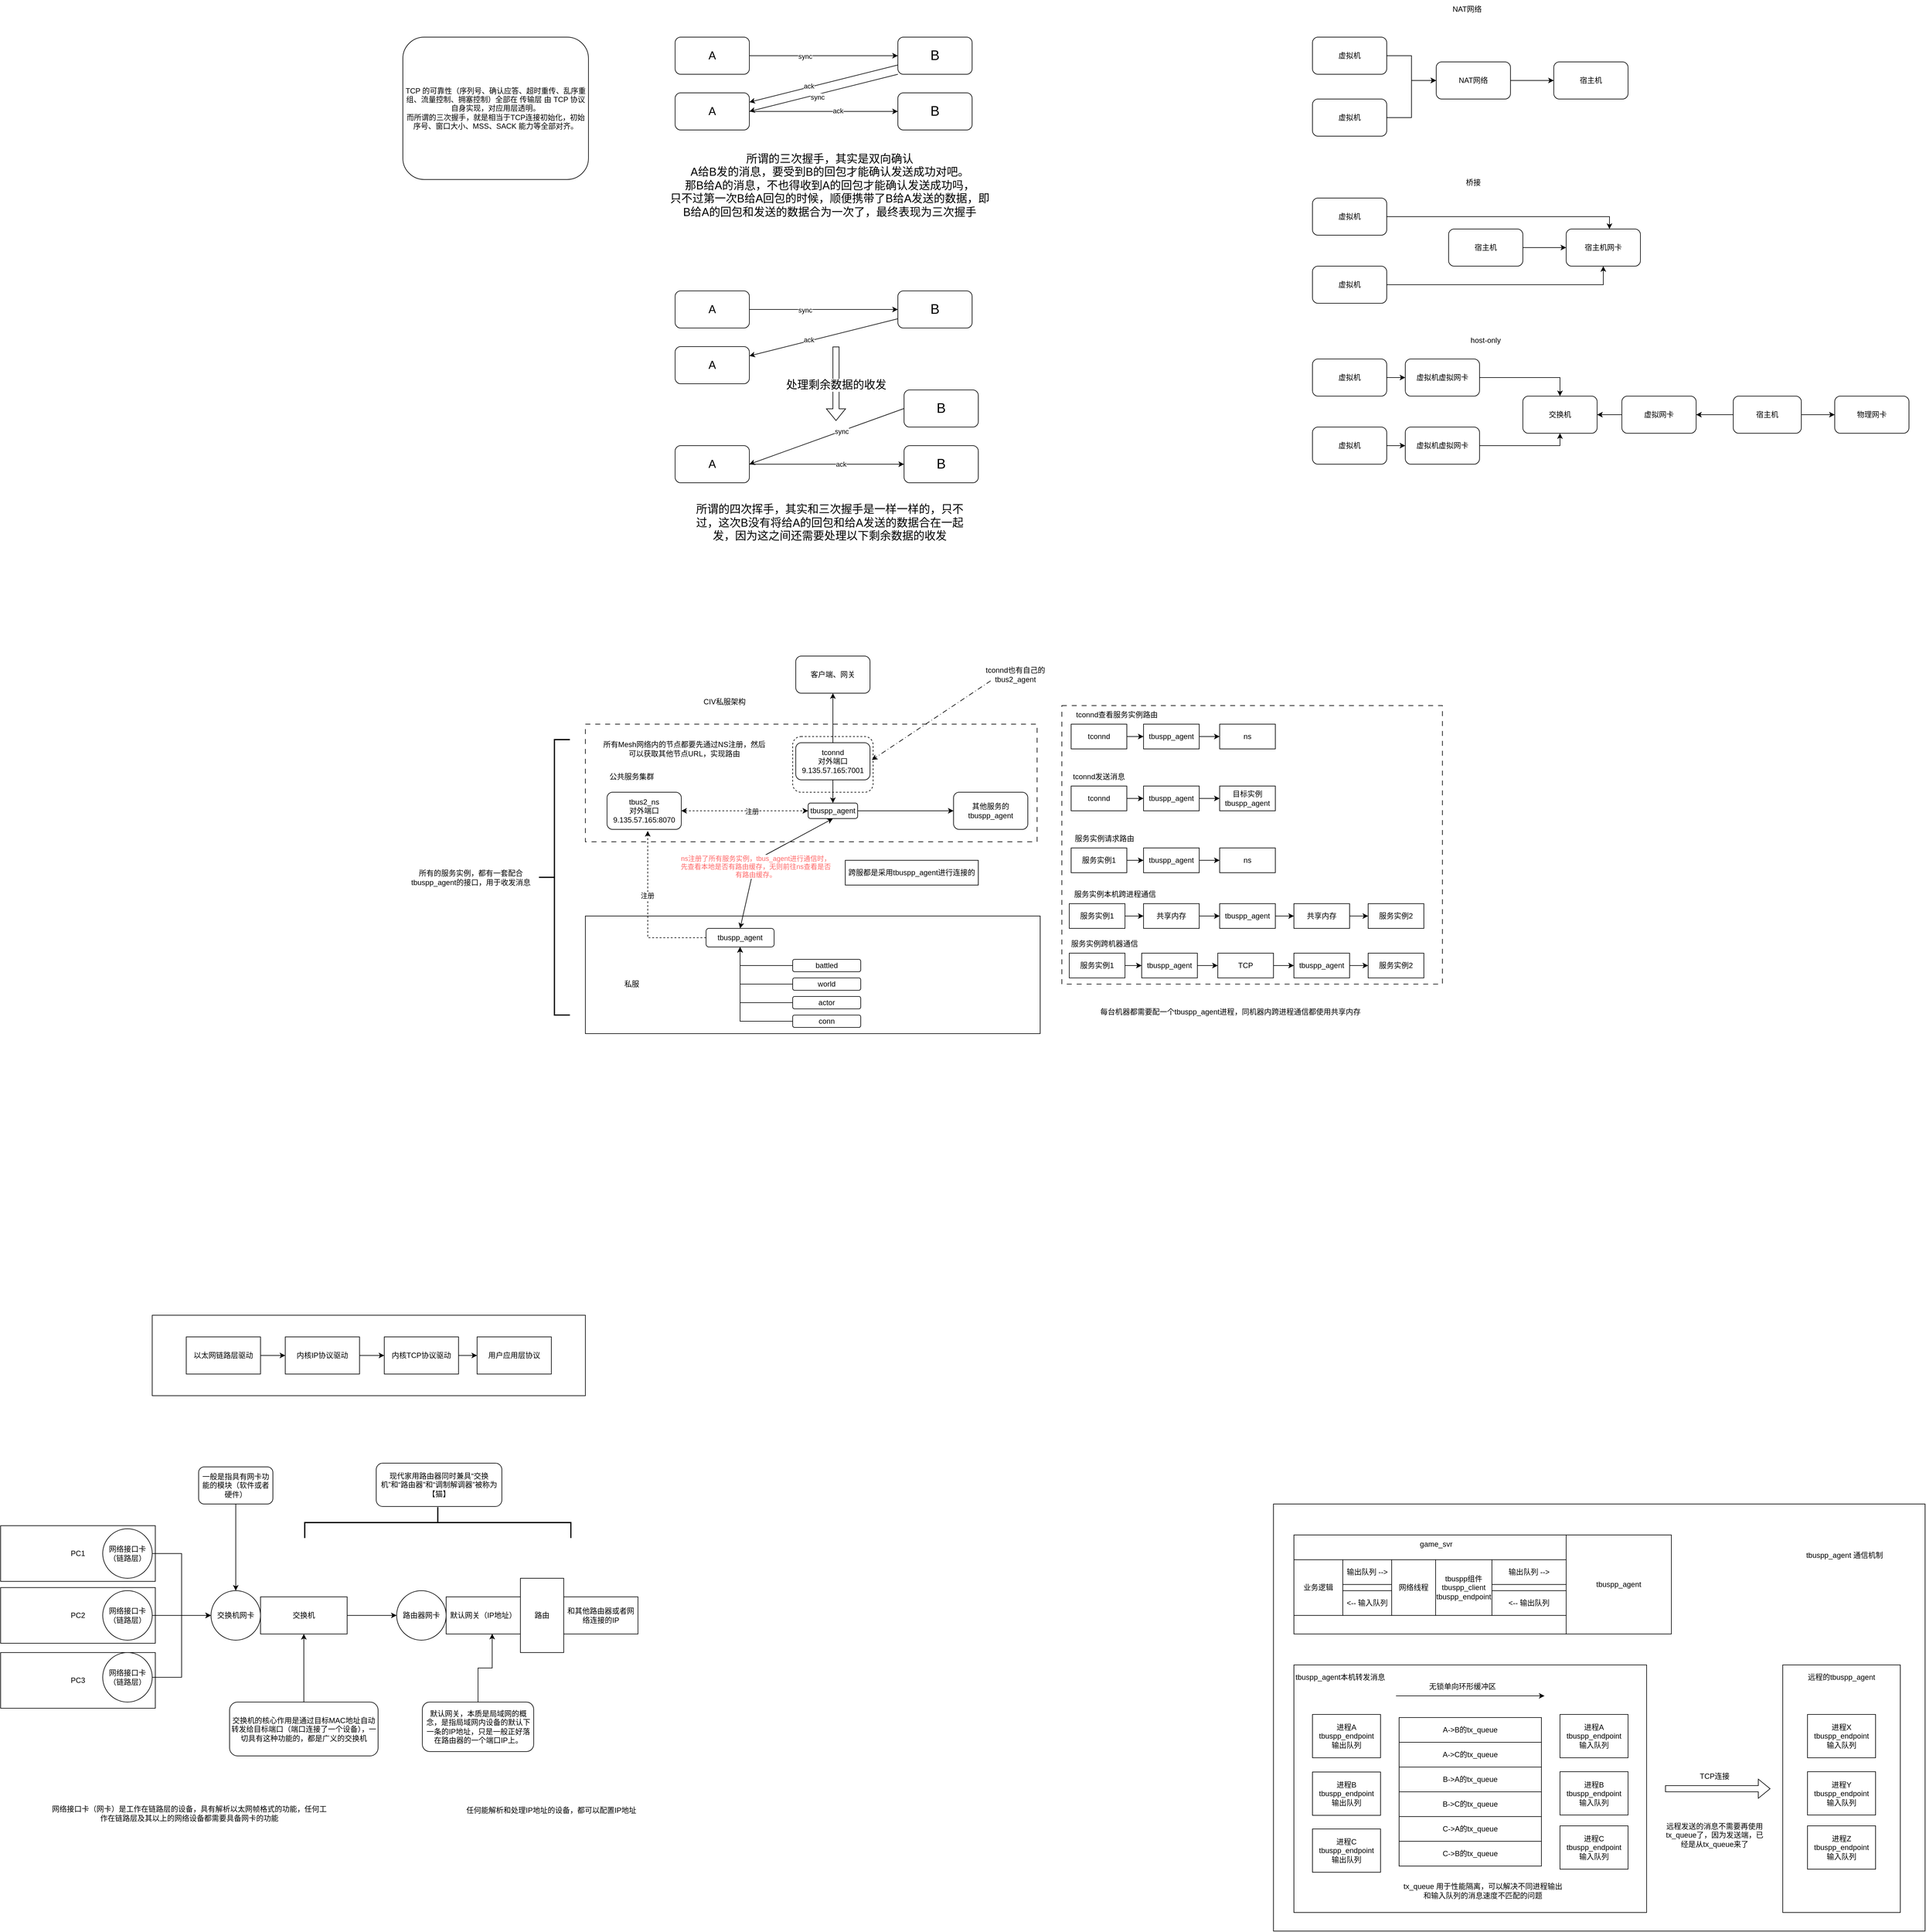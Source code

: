 <mxfile version="28.2.5">
  <diagram name="第 1 页" id="yRRZaPeO-JIJeqCieerl">
    <mxGraphModel dx="3031" dy="975" grid="1" gridSize="10" guides="1" tooltips="1" connect="1" arrows="1" fold="1" page="1" pageScale="1" pageWidth="827" pageHeight="1169" math="0" shadow="0">
      <root>
        <mxCell id="0" />
        <mxCell id="1" parent="0" />
        <mxCell id="FPOfLXPbV75VCjuFyTgK-1" value="&lt;font style=&quot;font-size: 18px;&quot;&gt;A&lt;/font&gt;" style="rounded=1;whiteSpace=wrap;html=1;" parent="1" vertex="1">
          <mxGeometry x="70" y="110" width="120" height="60" as="geometry" />
        </mxCell>
        <mxCell id="FPOfLXPbV75VCjuFyTgK-2" value="&lt;font style=&quot;font-size: 22px;&quot;&gt;B&lt;/font&gt;" style="rounded=1;whiteSpace=wrap;html=1;" parent="1" vertex="1">
          <mxGeometry x="430" y="110" width="120" height="60" as="geometry" />
        </mxCell>
        <mxCell id="FPOfLXPbV75VCjuFyTgK-3" value="" style="endArrow=classic;html=1;rounded=0;exitX=1;exitY=0.5;exitDx=0;exitDy=0;entryX=0;entryY=0.5;entryDx=0;entryDy=0;" parent="1" source="FPOfLXPbV75VCjuFyTgK-1" target="FPOfLXPbV75VCjuFyTgK-2" edge="1">
          <mxGeometry width="50" height="50" relative="1" as="geometry">
            <mxPoint x="220" y="130" as="sourcePoint" />
            <mxPoint x="400" y="130" as="targetPoint" />
          </mxGeometry>
        </mxCell>
        <mxCell id="FPOfLXPbV75VCjuFyTgK-15" value="sync" style="edgeLabel;html=1;align=center;verticalAlign=middle;resizable=0;points=[];" parent="FPOfLXPbV75VCjuFyTgK-3" vertex="1" connectable="0">
          <mxGeometry x="-0.252" y="-1" relative="1" as="geometry">
            <mxPoint as="offset" />
          </mxGeometry>
        </mxCell>
        <mxCell id="FPOfLXPbV75VCjuFyTgK-6" value="&lt;font style=&quot;font-size: 18px;&quot;&gt;A&lt;/font&gt;" style="rounded=1;whiteSpace=wrap;html=1;" parent="1" vertex="1">
          <mxGeometry x="70" y="200" width="120" height="60" as="geometry" />
        </mxCell>
        <mxCell id="FPOfLXPbV75VCjuFyTgK-8" value="&lt;font style=&quot;font-size: 22px;&quot;&gt;B&lt;/font&gt;" style="rounded=1;whiteSpace=wrap;html=1;" parent="1" vertex="1">
          <mxGeometry x="430" y="200" width="120" height="60" as="geometry" />
        </mxCell>
        <mxCell id="FPOfLXPbV75VCjuFyTgK-11" value="" style="endArrow=classic;html=1;rounded=0;exitX=0;exitY=0.75;exitDx=0;exitDy=0;entryX=1;entryY=0.25;entryDx=0;entryDy=0;" parent="1" source="FPOfLXPbV75VCjuFyTgK-2" target="FPOfLXPbV75VCjuFyTgK-6" edge="1">
          <mxGeometry width="50" height="50" relative="1" as="geometry">
            <mxPoint x="400" y="130" as="sourcePoint" />
            <mxPoint x="220" y="200" as="targetPoint" />
          </mxGeometry>
        </mxCell>
        <mxCell id="FPOfLXPbV75VCjuFyTgK-16" value="ack" style="edgeLabel;html=1;align=center;verticalAlign=middle;resizable=0;points=[];" parent="FPOfLXPbV75VCjuFyTgK-11" vertex="1" connectable="0">
          <mxGeometry x="0.199" y="-2" relative="1" as="geometry">
            <mxPoint as="offset" />
          </mxGeometry>
        </mxCell>
        <mxCell id="FPOfLXPbV75VCjuFyTgK-12" value="" style="endArrow=classic;html=1;rounded=0;" parent="1" source="FPOfLXPbV75VCjuFyTgK-6" target="FPOfLXPbV75VCjuFyTgK-8" edge="1">
          <mxGeometry width="50" height="50" relative="1" as="geometry">
            <mxPoint x="220" y="230" as="sourcePoint" />
            <mxPoint x="400" y="230" as="targetPoint" />
          </mxGeometry>
        </mxCell>
        <mxCell id="FPOfLXPbV75VCjuFyTgK-18" value="ack" style="edgeLabel;html=1;align=center;verticalAlign=middle;resizable=0;points=[];" parent="FPOfLXPbV75VCjuFyTgK-12" vertex="1" connectable="0">
          <mxGeometry x="0.193" y="1" relative="1" as="geometry">
            <mxPoint as="offset" />
          </mxGeometry>
        </mxCell>
        <mxCell id="FPOfLXPbV75VCjuFyTgK-13" value="" style="endArrow=classic;html=1;rounded=0;entryX=1;entryY=0.5;entryDx=0;entryDy=0;exitX=0;exitY=1;exitDx=0;exitDy=0;" parent="1" source="FPOfLXPbV75VCjuFyTgK-2" target="FPOfLXPbV75VCjuFyTgK-6" edge="1">
          <mxGeometry width="50" height="50" relative="1" as="geometry">
            <mxPoint x="400" y="160" as="sourcePoint" />
            <mxPoint x="220" y="230" as="targetPoint" />
          </mxGeometry>
        </mxCell>
        <mxCell id="FPOfLXPbV75VCjuFyTgK-17" value="sync" style="edgeLabel;html=1;align=center;verticalAlign=middle;resizable=0;points=[];" parent="FPOfLXPbV75VCjuFyTgK-13" vertex="1" connectable="0">
          <mxGeometry x="0.091" y="4" relative="1" as="geometry">
            <mxPoint as="offset" />
          </mxGeometry>
        </mxCell>
        <mxCell id="FPOfLXPbV75VCjuFyTgK-14" value="&lt;font style=&quot;font-size: 18px;&quot;&gt;所谓的三次握手，其实是双向确认&lt;/font&gt;&lt;div&gt;&lt;font style=&quot;font-size: 18px;&quot;&gt;A给B发的消息，要受到B的回包才能确认发送成功对吧。&lt;/font&gt;&lt;/div&gt;&lt;div&gt;&lt;font style=&quot;font-size: 18px;&quot;&gt;那B给A的消息，不也得收到A的回包才能确认发送成功吗，&lt;/font&gt;&lt;/div&gt;&lt;div&gt;&lt;font style=&quot;font-size: 18px;&quot;&gt;只不过第一次B给A回包的时候，顺便携带了B给A发送的数据，即B给A的回包和发送的数据合为一次了，最终表现为三次握手&lt;/font&gt;&lt;/div&gt;" style="text;html=1;align=center;verticalAlign=middle;whiteSpace=wrap;rounded=0;" parent="1" vertex="1">
          <mxGeometry x="60" y="270" width="520" height="160" as="geometry" />
        </mxCell>
        <mxCell id="FPOfLXPbV75VCjuFyTgK-19" value="&lt;font style=&quot;font-size: 18px;&quot;&gt;A&lt;/font&gt;" style="rounded=1;whiteSpace=wrap;html=1;" parent="1" vertex="1">
          <mxGeometry x="70" y="520" width="120" height="60" as="geometry" />
        </mxCell>
        <mxCell id="FPOfLXPbV75VCjuFyTgK-20" value="&lt;font style=&quot;font-size: 22px;&quot;&gt;B&lt;/font&gt;" style="rounded=1;whiteSpace=wrap;html=1;" parent="1" vertex="1">
          <mxGeometry x="430" y="520" width="120" height="60" as="geometry" />
        </mxCell>
        <mxCell id="FPOfLXPbV75VCjuFyTgK-21" value="" style="endArrow=classic;html=1;rounded=0;exitX=1;exitY=0.5;exitDx=0;exitDy=0;entryX=0;entryY=0.5;entryDx=0;entryDy=0;" parent="1" source="FPOfLXPbV75VCjuFyTgK-19" target="FPOfLXPbV75VCjuFyTgK-20" edge="1">
          <mxGeometry width="50" height="50" relative="1" as="geometry">
            <mxPoint x="220" y="540" as="sourcePoint" />
            <mxPoint x="400" y="540" as="targetPoint" />
          </mxGeometry>
        </mxCell>
        <mxCell id="FPOfLXPbV75VCjuFyTgK-22" value="sync" style="edgeLabel;html=1;align=center;verticalAlign=middle;resizable=0;points=[];" parent="FPOfLXPbV75VCjuFyTgK-21" vertex="1" connectable="0">
          <mxGeometry x="-0.252" y="-1" relative="1" as="geometry">
            <mxPoint as="offset" />
          </mxGeometry>
        </mxCell>
        <mxCell id="FPOfLXPbV75VCjuFyTgK-23" value="&lt;font style=&quot;font-size: 18px;&quot;&gt;A&lt;/font&gt;" style="rounded=1;whiteSpace=wrap;html=1;" parent="1" vertex="1">
          <mxGeometry x="70" y="610" width="120" height="60" as="geometry" />
        </mxCell>
        <mxCell id="FPOfLXPbV75VCjuFyTgK-25" value="" style="endArrow=classic;html=1;rounded=0;exitX=0;exitY=0.75;exitDx=0;exitDy=0;entryX=1;entryY=0.25;entryDx=0;entryDy=0;" parent="1" source="FPOfLXPbV75VCjuFyTgK-20" target="FPOfLXPbV75VCjuFyTgK-23" edge="1">
          <mxGeometry width="50" height="50" relative="1" as="geometry">
            <mxPoint x="400" y="540" as="sourcePoint" />
            <mxPoint x="220" y="610" as="targetPoint" />
          </mxGeometry>
        </mxCell>
        <mxCell id="FPOfLXPbV75VCjuFyTgK-26" value="ack" style="edgeLabel;html=1;align=center;verticalAlign=middle;resizable=0;points=[];" parent="FPOfLXPbV75VCjuFyTgK-25" vertex="1" connectable="0">
          <mxGeometry x="0.199" y="-2" relative="1" as="geometry">
            <mxPoint as="offset" />
          </mxGeometry>
        </mxCell>
        <mxCell id="FPOfLXPbV75VCjuFyTgK-31" value="&lt;font style=&quot;font-size: 18px;&quot;&gt;A&lt;/font&gt;" style="rounded=1;whiteSpace=wrap;html=1;" parent="1" vertex="1">
          <mxGeometry x="70" y="770" width="120" height="60" as="geometry" />
        </mxCell>
        <mxCell id="FPOfLXPbV75VCjuFyTgK-32" value="&lt;font style=&quot;font-size: 22px;&quot;&gt;B&lt;/font&gt;" style="rounded=1;whiteSpace=wrap;html=1;" parent="1" vertex="1">
          <mxGeometry x="440" y="680" width="120" height="60" as="geometry" />
        </mxCell>
        <mxCell id="FPOfLXPbV75VCjuFyTgK-37" value="&lt;font style=&quot;font-size: 22px;&quot;&gt;B&lt;/font&gt;" style="rounded=1;whiteSpace=wrap;html=1;" parent="1" vertex="1">
          <mxGeometry x="440" y="770" width="120" height="60" as="geometry" />
        </mxCell>
        <mxCell id="FPOfLXPbV75VCjuFyTgK-38" value="" style="endArrow=classic;html=1;rounded=0;entryX=1;entryY=0.5;entryDx=0;entryDy=0;exitX=0;exitY=0.5;exitDx=0;exitDy=0;" parent="1" source="FPOfLXPbV75VCjuFyTgK-32" target="FPOfLXPbV75VCjuFyTgK-31" edge="1">
          <mxGeometry width="50" height="50" relative="1" as="geometry">
            <mxPoint x="330" y="790" as="sourcePoint" />
            <mxPoint x="380" y="740" as="targetPoint" />
          </mxGeometry>
        </mxCell>
        <mxCell id="FPOfLXPbV75VCjuFyTgK-40" value="sync" style="edgeLabel;html=1;align=center;verticalAlign=middle;resizable=0;points=[];" parent="FPOfLXPbV75VCjuFyTgK-38" vertex="1" connectable="0">
          <mxGeometry x="-0.187" relative="1" as="geometry">
            <mxPoint as="offset" />
          </mxGeometry>
        </mxCell>
        <mxCell id="FPOfLXPbV75VCjuFyTgK-39" value="" style="endArrow=classic;html=1;rounded=0;entryX=0;entryY=0.5;entryDx=0;entryDy=0;exitX=1;exitY=0.5;exitDx=0;exitDy=0;" parent="1" source="FPOfLXPbV75VCjuFyTgK-31" target="FPOfLXPbV75VCjuFyTgK-37" edge="1">
          <mxGeometry width="50" height="50" relative="1" as="geometry">
            <mxPoint x="240" y="850" as="sourcePoint" />
            <mxPoint x="290" y="800" as="targetPoint" />
          </mxGeometry>
        </mxCell>
        <mxCell id="FPOfLXPbV75VCjuFyTgK-41" value="ack" style="edgeLabel;html=1;align=center;verticalAlign=middle;resizable=0;points=[];" parent="FPOfLXPbV75VCjuFyTgK-39" vertex="1" connectable="0">
          <mxGeometry x="0.179" relative="1" as="geometry">
            <mxPoint as="offset" />
          </mxGeometry>
        </mxCell>
        <mxCell id="FPOfLXPbV75VCjuFyTgK-42" value="" style="shape=flexArrow;endArrow=classic;html=1;rounded=0;" parent="1" edge="1">
          <mxGeometry width="50" height="50" relative="1" as="geometry">
            <mxPoint x="330" y="610" as="sourcePoint" />
            <mxPoint x="330" y="730" as="targetPoint" />
          </mxGeometry>
        </mxCell>
        <mxCell id="FPOfLXPbV75VCjuFyTgK-43" value="&lt;font style=&quot;font-size: 18px;&quot;&gt;处理剩余数据的收发&lt;/font&gt;" style="edgeLabel;html=1;align=center;verticalAlign=middle;resizable=0;points=[];" parent="FPOfLXPbV75VCjuFyTgK-42" vertex="1" connectable="0">
          <mxGeometry x="0.022" y="-3" relative="1" as="geometry">
            <mxPoint x="3" as="offset" />
          </mxGeometry>
        </mxCell>
        <mxCell id="FPOfLXPbV75VCjuFyTgK-44" value="&lt;font style=&quot;font-size: 18px;&quot;&gt;所谓的四次挥手，其实和三次握手是一样一样的，只不过，这次B没有将给A的回包和给A发送的数据合在一起发，因为这之间还需要处理以下剩余数据的收发&lt;/font&gt;" style="text;html=1;align=center;verticalAlign=middle;whiteSpace=wrap;rounded=0;" parent="1" vertex="1">
          <mxGeometry x="90" y="840" width="460" height="110" as="geometry" />
        </mxCell>
        <mxCell id="9tL88ekn2JAb7yBZG4Q8-7" style="edgeStyle=orthogonalEdgeStyle;rounded=0;orthogonalLoop=1;jettySize=auto;html=1;" parent="1" source="9tL88ekn2JAb7yBZG4Q8-1" target="9tL88ekn2JAb7yBZG4Q8-3" edge="1">
          <mxGeometry relative="1" as="geometry" />
        </mxCell>
        <mxCell id="9tL88ekn2JAb7yBZG4Q8-1" value="NAT网络" style="rounded=1;whiteSpace=wrap;html=1;" parent="1" vertex="1">
          <mxGeometry x="1300" y="150" width="120" height="60" as="geometry" />
        </mxCell>
        <mxCell id="9tL88ekn2JAb7yBZG4Q8-5" style="edgeStyle=orthogonalEdgeStyle;rounded=0;orthogonalLoop=1;jettySize=auto;html=1;exitX=1;exitY=0.5;exitDx=0;exitDy=0;entryX=0;entryY=0.5;entryDx=0;entryDy=0;" parent="1" source="9tL88ekn2JAb7yBZG4Q8-2" target="9tL88ekn2JAb7yBZG4Q8-1" edge="1">
          <mxGeometry relative="1" as="geometry" />
        </mxCell>
        <mxCell id="9tL88ekn2JAb7yBZG4Q8-2" value="虚拟机" style="rounded=1;whiteSpace=wrap;html=1;" parent="1" vertex="1">
          <mxGeometry x="1100" y="110" width="120" height="60" as="geometry" />
        </mxCell>
        <mxCell id="9tL88ekn2JAb7yBZG4Q8-3" value="宿主机" style="rounded=1;whiteSpace=wrap;html=1;" parent="1" vertex="1">
          <mxGeometry x="1490" y="150" width="120" height="60" as="geometry" />
        </mxCell>
        <mxCell id="9tL88ekn2JAb7yBZG4Q8-6" style="edgeStyle=orthogonalEdgeStyle;rounded=0;orthogonalLoop=1;jettySize=auto;html=1;" parent="1" source="9tL88ekn2JAb7yBZG4Q8-4" target="9tL88ekn2JAb7yBZG4Q8-1" edge="1">
          <mxGeometry relative="1" as="geometry" />
        </mxCell>
        <mxCell id="9tL88ekn2JAb7yBZG4Q8-4" value="虚拟机" style="rounded=1;whiteSpace=wrap;html=1;" parent="1" vertex="1">
          <mxGeometry x="1100" y="210" width="120" height="60" as="geometry" />
        </mxCell>
        <mxCell id="9tL88ekn2JAb7yBZG4Q8-8" value="虚拟机" style="rounded=1;whiteSpace=wrap;html=1;" parent="1" vertex="1">
          <mxGeometry x="1100" y="370" width="120" height="60" as="geometry" />
        </mxCell>
        <mxCell id="9tL88ekn2JAb7yBZG4Q8-14" style="edgeStyle=orthogonalEdgeStyle;rounded=0;orthogonalLoop=1;jettySize=auto;html=1;exitX=1;exitY=0.5;exitDx=0;exitDy=0;entryX=0.5;entryY=1;entryDx=0;entryDy=0;" parent="1" source="9tL88ekn2JAb7yBZG4Q8-9" target="9tL88ekn2JAb7yBZG4Q8-11" edge="1">
          <mxGeometry relative="1" as="geometry" />
        </mxCell>
        <mxCell id="9tL88ekn2JAb7yBZG4Q8-9" value="虚拟机" style="rounded=1;whiteSpace=wrap;html=1;" parent="1" vertex="1">
          <mxGeometry x="1100" y="480" width="120" height="60" as="geometry" />
        </mxCell>
        <mxCell id="9tL88ekn2JAb7yBZG4Q8-13" style="edgeStyle=orthogonalEdgeStyle;rounded=0;orthogonalLoop=1;jettySize=auto;html=1;exitX=1;exitY=0.5;exitDx=0;exitDy=0;entryX=0;entryY=0.5;entryDx=0;entryDy=0;" parent="1" source="9tL88ekn2JAb7yBZG4Q8-10" target="9tL88ekn2JAb7yBZG4Q8-11" edge="1">
          <mxGeometry relative="1" as="geometry" />
        </mxCell>
        <mxCell id="9tL88ekn2JAb7yBZG4Q8-10" value="宿主机" style="rounded=1;whiteSpace=wrap;html=1;" parent="1" vertex="1">
          <mxGeometry x="1320" y="420" width="120" height="60" as="geometry" />
        </mxCell>
        <mxCell id="9tL88ekn2JAb7yBZG4Q8-11" value="宿主机网卡" style="rounded=1;whiteSpace=wrap;html=1;" parent="1" vertex="1">
          <mxGeometry x="1510" y="420" width="120" height="60" as="geometry" />
        </mxCell>
        <mxCell id="9tL88ekn2JAb7yBZG4Q8-12" style="edgeStyle=orthogonalEdgeStyle;rounded=0;orthogonalLoop=1;jettySize=auto;html=1;exitX=1;exitY=0.5;exitDx=0;exitDy=0;entryX=0.583;entryY=0;entryDx=0;entryDy=0;entryPerimeter=0;" parent="1" source="9tL88ekn2JAb7yBZG4Q8-8" target="9tL88ekn2JAb7yBZG4Q8-11" edge="1">
          <mxGeometry relative="1" as="geometry" />
        </mxCell>
        <mxCell id="9tL88ekn2JAb7yBZG4Q8-25" value="" style="edgeStyle=orthogonalEdgeStyle;rounded=0;orthogonalLoop=1;jettySize=auto;html=1;" parent="1" source="9tL88ekn2JAb7yBZG4Q8-15" target="9tL88ekn2JAb7yBZG4Q8-22" edge="1">
          <mxGeometry relative="1" as="geometry" />
        </mxCell>
        <mxCell id="9tL88ekn2JAb7yBZG4Q8-15" value="虚拟机" style="rounded=1;whiteSpace=wrap;html=1;" parent="1" vertex="1">
          <mxGeometry x="1100" y="630" width="120" height="60" as="geometry" />
        </mxCell>
        <mxCell id="9tL88ekn2JAb7yBZG4Q8-26" value="" style="edgeStyle=orthogonalEdgeStyle;rounded=0;orthogonalLoop=1;jettySize=auto;html=1;" parent="1" source="9tL88ekn2JAb7yBZG4Q8-16" target="9tL88ekn2JAb7yBZG4Q8-24" edge="1">
          <mxGeometry relative="1" as="geometry" />
        </mxCell>
        <mxCell id="9tL88ekn2JAb7yBZG4Q8-16" value="虚拟机" style="rounded=1;whiteSpace=wrap;html=1;" parent="1" vertex="1">
          <mxGeometry x="1100" y="740" width="120" height="60" as="geometry" />
        </mxCell>
        <mxCell id="9tL88ekn2JAb7yBZG4Q8-30" style="edgeStyle=orthogonalEdgeStyle;rounded=0;orthogonalLoop=1;jettySize=auto;html=1;" parent="1" source="9tL88ekn2JAb7yBZG4Q8-17" target="9tL88ekn2JAb7yBZG4Q8-27" edge="1">
          <mxGeometry relative="1" as="geometry" />
        </mxCell>
        <mxCell id="9tL88ekn2JAb7yBZG4Q8-17" value="虚拟网卡" style="rounded=1;whiteSpace=wrap;html=1;" parent="1" vertex="1">
          <mxGeometry x="1600" y="690" width="120" height="60" as="geometry" />
        </mxCell>
        <mxCell id="9tL88ekn2JAb7yBZG4Q8-20" style="edgeStyle=orthogonalEdgeStyle;rounded=0;orthogonalLoop=1;jettySize=auto;html=1;entryX=1;entryY=0.5;entryDx=0;entryDy=0;" parent="1" source="9tL88ekn2JAb7yBZG4Q8-18" target="9tL88ekn2JAb7yBZG4Q8-17" edge="1">
          <mxGeometry relative="1" as="geometry" />
        </mxCell>
        <mxCell id="9tL88ekn2JAb7yBZG4Q8-21" style="edgeStyle=orthogonalEdgeStyle;rounded=0;orthogonalLoop=1;jettySize=auto;html=1;entryX=0;entryY=0.5;entryDx=0;entryDy=0;" parent="1" source="9tL88ekn2JAb7yBZG4Q8-18" target="9tL88ekn2JAb7yBZG4Q8-19" edge="1">
          <mxGeometry relative="1" as="geometry" />
        </mxCell>
        <mxCell id="9tL88ekn2JAb7yBZG4Q8-18" value="宿主机" style="rounded=1;whiteSpace=wrap;html=1;" parent="1" vertex="1">
          <mxGeometry x="1780" y="690" width="110" height="60" as="geometry" />
        </mxCell>
        <mxCell id="9tL88ekn2JAb7yBZG4Q8-19" value="物理网卡" style="rounded=1;whiteSpace=wrap;html=1;" parent="1" vertex="1">
          <mxGeometry x="1944" y="690" width="120" height="60" as="geometry" />
        </mxCell>
        <mxCell id="9tL88ekn2JAb7yBZG4Q8-28" style="edgeStyle=orthogonalEdgeStyle;rounded=0;orthogonalLoop=1;jettySize=auto;html=1;entryX=0.5;entryY=0;entryDx=0;entryDy=0;" parent="1" source="9tL88ekn2JAb7yBZG4Q8-22" target="9tL88ekn2JAb7yBZG4Q8-27" edge="1">
          <mxGeometry relative="1" as="geometry" />
        </mxCell>
        <mxCell id="9tL88ekn2JAb7yBZG4Q8-22" value="虚拟机虚拟网卡" style="rounded=1;whiteSpace=wrap;html=1;" parent="1" vertex="1">
          <mxGeometry x="1250" y="630" width="120" height="60" as="geometry" />
        </mxCell>
        <mxCell id="9tL88ekn2JAb7yBZG4Q8-29" style="edgeStyle=orthogonalEdgeStyle;rounded=0;orthogonalLoop=1;jettySize=auto;html=1;entryX=0.5;entryY=1;entryDx=0;entryDy=0;" parent="1" source="9tL88ekn2JAb7yBZG4Q8-24" target="9tL88ekn2JAb7yBZG4Q8-27" edge="1">
          <mxGeometry relative="1" as="geometry" />
        </mxCell>
        <mxCell id="9tL88ekn2JAb7yBZG4Q8-24" value="虚拟机虚拟网卡" style="rounded=1;whiteSpace=wrap;html=1;" parent="1" vertex="1">
          <mxGeometry x="1250" y="740" width="120" height="60" as="geometry" />
        </mxCell>
        <mxCell id="9tL88ekn2JAb7yBZG4Q8-27" value="交换机" style="rounded=1;whiteSpace=wrap;html=1;" parent="1" vertex="1">
          <mxGeometry x="1440" y="690" width="120" height="60" as="geometry" />
        </mxCell>
        <mxCell id="9tL88ekn2JAb7yBZG4Q8-31" value="NAT网络" style="text;html=1;align=center;verticalAlign=middle;whiteSpace=wrap;rounded=0;" parent="1" vertex="1">
          <mxGeometry x="1320" y="50" width="60" height="30" as="geometry" />
        </mxCell>
        <mxCell id="9tL88ekn2JAb7yBZG4Q8-32" value="桥接" style="text;html=1;align=center;verticalAlign=middle;whiteSpace=wrap;rounded=0;" parent="1" vertex="1">
          <mxGeometry x="1330" y="330" width="60" height="30" as="geometry" />
        </mxCell>
        <mxCell id="9tL88ekn2JAb7yBZG4Q8-33" value="host-only" style="text;html=1;align=center;verticalAlign=middle;whiteSpace=wrap;rounded=0;" parent="1" vertex="1">
          <mxGeometry x="1350" y="585" width="60" height="30" as="geometry" />
        </mxCell>
        <mxCell id="Tl0Qnuqx1QPe_ZK7dKHq-1" value="CIV私服架构" style="text;html=1;align=center;verticalAlign=middle;whiteSpace=wrap;rounded=0;" parent="1" vertex="1">
          <mxGeometry x="110" y="1169" width="80" height="30" as="geometry" />
        </mxCell>
        <mxCell id="Tl0Qnuqx1QPe_ZK7dKHq-23" style="edgeStyle=orthogonalEdgeStyle;rounded=0;orthogonalLoop=1;jettySize=auto;html=1;entryX=0.5;entryY=0;entryDx=0;entryDy=0;" parent="1" source="Tl0Qnuqx1QPe_ZK7dKHq-2" target="Tl0Qnuqx1QPe_ZK7dKHq-17" edge="1">
          <mxGeometry relative="1" as="geometry" />
        </mxCell>
        <mxCell id="Tl0Qnuqx1QPe_ZK7dKHq-38" value="" style="edgeStyle=orthogonalEdgeStyle;rounded=0;orthogonalLoop=1;jettySize=auto;html=1;" parent="1" source="Tl0Qnuqx1QPe_ZK7dKHq-2" target="Tl0Qnuqx1QPe_ZK7dKHq-37" edge="1">
          <mxGeometry relative="1" as="geometry" />
        </mxCell>
        <mxCell id="Tl0Qnuqx1QPe_ZK7dKHq-2" value="tconnd&lt;div&gt;对外端口&lt;/div&gt;&lt;div&gt;9.135.57.165:7001&lt;/div&gt;" style="rounded=1;whiteSpace=wrap;html=1;" parent="1" vertex="1">
          <mxGeometry x="265" y="1250" width="120" height="60" as="geometry" />
        </mxCell>
        <mxCell id="Tl0Qnuqx1QPe_ZK7dKHq-3" value="" style="rounded=0;whiteSpace=wrap;html=1;fillColor=none;dashed=1;dashPattern=8 8;" parent="1" vertex="1">
          <mxGeometry x="-75" y="1220" width="730" height="190" as="geometry" />
        </mxCell>
        <mxCell id="Tl0Qnuqx1QPe_ZK7dKHq-4" value="tbus2_ns&lt;div&gt;对外端口9.135.57.165:8070&lt;/div&gt;" style="rounded=1;whiteSpace=wrap;html=1;" parent="1" vertex="1">
          <mxGeometry x="-40" y="1330" width="120" height="60" as="geometry" />
        </mxCell>
        <mxCell id="Tl0Qnuqx1QPe_ZK7dKHq-5" value="tbuspp_agent" style="rounded=1;whiteSpace=wrap;html=1;" parent="1" vertex="1">
          <mxGeometry x="120" y="1550" width="110" height="30" as="geometry" />
        </mxCell>
        <mxCell id="Tl0Qnuqx1QPe_ZK7dKHq-12" style="edgeStyle=orthogonalEdgeStyle;rounded=0;orthogonalLoop=1;jettySize=auto;html=1;entryX=0.5;entryY=1;entryDx=0;entryDy=0;" parent="1" source="Tl0Qnuqx1QPe_ZK7dKHq-9" target="Tl0Qnuqx1QPe_ZK7dKHq-5" edge="1">
          <mxGeometry relative="1" as="geometry" />
        </mxCell>
        <mxCell id="Tl0Qnuqx1QPe_ZK7dKHq-9" value="actor" style="rounded=1;whiteSpace=wrap;html=1;" parent="1" vertex="1">
          <mxGeometry x="260" y="1660" width="110" height="20" as="geometry" />
        </mxCell>
        <mxCell id="Tl0Qnuqx1QPe_ZK7dKHq-30" style="edgeStyle=orthogonalEdgeStyle;rounded=0;orthogonalLoop=1;jettySize=auto;html=1;entryX=0.5;entryY=1;entryDx=0;entryDy=0;" parent="1" source="Tl0Qnuqx1QPe_ZK7dKHq-10" target="Tl0Qnuqx1QPe_ZK7dKHq-5" edge="1">
          <mxGeometry relative="1" as="geometry" />
        </mxCell>
        <mxCell id="Tl0Qnuqx1QPe_ZK7dKHq-10" value="conn" style="rounded=1;whiteSpace=wrap;html=1;" parent="1" vertex="1">
          <mxGeometry x="260" y="1690" width="110" height="20" as="geometry" />
        </mxCell>
        <mxCell id="Tl0Qnuqx1QPe_ZK7dKHq-14" style="edgeStyle=orthogonalEdgeStyle;rounded=0;orthogonalLoop=1;jettySize=auto;html=1;entryX=0.5;entryY=1;entryDx=0;entryDy=0;" parent="1" source="Tl0Qnuqx1QPe_ZK7dKHq-13" target="Tl0Qnuqx1QPe_ZK7dKHq-5" edge="1">
          <mxGeometry relative="1" as="geometry" />
        </mxCell>
        <mxCell id="Tl0Qnuqx1QPe_ZK7dKHq-13" value="world" style="rounded=1;whiteSpace=wrap;html=1;" parent="1" vertex="1">
          <mxGeometry x="260" y="1630" width="110" height="20" as="geometry" />
        </mxCell>
        <mxCell id="Tl0Qnuqx1QPe_ZK7dKHq-16" style="edgeStyle=orthogonalEdgeStyle;rounded=0;orthogonalLoop=1;jettySize=auto;html=1;entryX=0.5;entryY=1;entryDx=0;entryDy=0;" parent="1" source="Tl0Qnuqx1QPe_ZK7dKHq-15" target="Tl0Qnuqx1QPe_ZK7dKHq-5" edge="1">
          <mxGeometry relative="1" as="geometry" />
        </mxCell>
        <mxCell id="Tl0Qnuqx1QPe_ZK7dKHq-15" value="battled" style="rounded=1;whiteSpace=wrap;html=1;" parent="1" vertex="1">
          <mxGeometry x="260" y="1600" width="110" height="20" as="geometry" />
        </mxCell>
        <mxCell id="Tl0Qnuqx1QPe_ZK7dKHq-41" value="" style="edgeStyle=orthogonalEdgeStyle;rounded=0;orthogonalLoop=1;jettySize=auto;html=1;" parent="1" source="Tl0Qnuqx1QPe_ZK7dKHq-17" target="Tl0Qnuqx1QPe_ZK7dKHq-40" edge="1">
          <mxGeometry relative="1" as="geometry" />
        </mxCell>
        <mxCell id="Tl0Qnuqx1QPe_ZK7dKHq-17" value="tbuspp_agent" style="rounded=1;whiteSpace=wrap;html=1;" parent="1" vertex="1">
          <mxGeometry x="285" y="1347.5" width="80" height="25" as="geometry" />
        </mxCell>
        <mxCell id="Tl0Qnuqx1QPe_ZK7dKHq-21" value="" style="endArrow=classic;startArrow=classic;html=1;rounded=0;entryX=0;entryY=0.5;entryDx=0;entryDy=0;exitX=1;exitY=0.5;exitDx=0;exitDy=0;dashed=1;" parent="1" source="Tl0Qnuqx1QPe_ZK7dKHq-4" target="Tl0Qnuqx1QPe_ZK7dKHq-17" edge="1">
          <mxGeometry width="50" height="50" relative="1" as="geometry">
            <mxPoint x="120" y="1420" as="sourcePoint" />
            <mxPoint x="170" y="1370" as="targetPoint" />
            <Array as="points" />
          </mxGeometry>
        </mxCell>
        <mxCell id="Tl0Qnuqx1QPe_ZK7dKHq-46" value="注册" style="edgeLabel;html=1;align=center;verticalAlign=middle;resizable=0;points=[];" parent="Tl0Qnuqx1QPe_ZK7dKHq-21" vertex="1" connectable="0">
          <mxGeometry x="0.111" y="-1" relative="1" as="geometry">
            <mxPoint as="offset" />
          </mxGeometry>
        </mxCell>
        <mxCell id="Tl0Qnuqx1QPe_ZK7dKHq-25" value="跨服都是采用tbuspp_agent进行连接的" style="rounded=0;whiteSpace=wrap;html=1;" parent="1" vertex="1">
          <mxGeometry x="345" y="1440" width="215" height="40" as="geometry" />
        </mxCell>
        <mxCell id="Tl0Qnuqx1QPe_ZK7dKHq-27" value="私服" style="text;html=1;align=center;verticalAlign=middle;whiteSpace=wrap;rounded=0;" parent="1" vertex="1">
          <mxGeometry x="-30" y="1625" width="60" height="30" as="geometry" />
        </mxCell>
        <mxCell id="Tl0Qnuqx1QPe_ZK7dKHq-28" value="公共服务集群" style="text;html=1;align=center;verticalAlign=middle;whiteSpace=wrap;rounded=0;" parent="1" vertex="1">
          <mxGeometry x="-40" y="1290" width="80" height="30" as="geometry" />
        </mxCell>
        <mxCell id="Tl0Qnuqx1QPe_ZK7dKHq-37" value="客户端、网关" style="whiteSpace=wrap;html=1;rounded=1;" parent="1" vertex="1">
          <mxGeometry x="265" y="1110" width="120" height="60" as="geometry" />
        </mxCell>
        <mxCell id="Tl0Qnuqx1QPe_ZK7dKHq-39" style="edgeStyle=orthogonalEdgeStyle;rounded=0;orthogonalLoop=1;jettySize=auto;html=1;entryX=0.548;entryY=1.044;entryDx=0;entryDy=0;entryPerimeter=0;dashed=1;" parent="1" source="Tl0Qnuqx1QPe_ZK7dKHq-5" target="Tl0Qnuqx1QPe_ZK7dKHq-4" edge="1">
          <mxGeometry relative="1" as="geometry" />
        </mxCell>
        <mxCell id="Tl0Qnuqx1QPe_ZK7dKHq-47" value="注册" style="edgeLabel;html=1;align=center;verticalAlign=middle;resizable=0;points=[];" parent="Tl0Qnuqx1QPe_ZK7dKHq-39" vertex="1" connectable="0">
          <mxGeometry x="0.219" y="1" relative="1" as="geometry">
            <mxPoint as="offset" />
          </mxGeometry>
        </mxCell>
        <mxCell id="Tl0Qnuqx1QPe_ZK7dKHq-40" value="其他服务的tbuspp_agent" style="whiteSpace=wrap;html=1;rounded=1;" parent="1" vertex="1">
          <mxGeometry x="520" y="1330" width="120" height="60" as="geometry" />
        </mxCell>
        <mxCell id="Tl0Qnuqx1QPe_ZK7dKHq-45" value="" style="rounded=0;whiteSpace=wrap;html=1;fillColor=none;" parent="1" vertex="1">
          <mxGeometry x="-75" y="1530" width="735" height="190" as="geometry" />
        </mxCell>
        <mxCell id="Tl0Qnuqx1QPe_ZK7dKHq-49" value="" style="endArrow=classic;startArrow=classic;html=1;rounded=0;entryX=0.5;entryY=1;entryDx=0;entryDy=0;exitX=0.5;exitY=0;exitDx=0;exitDy=0;" parent="1" source="Tl0Qnuqx1QPe_ZK7dKHq-5" target="Tl0Qnuqx1QPe_ZK7dKHq-17" edge="1">
          <mxGeometry width="50" height="50" relative="1" as="geometry">
            <mxPoint x="180" y="1500" as="sourcePoint" />
            <mxPoint x="240" y="1430" as="targetPoint" />
            <Array as="points">
              <mxPoint x="200" y="1440" />
            </Array>
          </mxGeometry>
        </mxCell>
        <mxCell id="Tl0Qnuqx1QPe_ZK7dKHq-50" value="&lt;font color=&quot;#ff6666&quot;&gt;ns注册了所有服务实例，tbus_agent进行通信时，&lt;br&gt;先查看本地是否有路由缓存，无则前往ns查看是否&lt;br&gt;有路由缓存。&lt;/font&gt;" style="edgeLabel;html=1;align=center;verticalAlign=middle;resizable=0;points=[];" parent="Tl0Qnuqx1QPe_ZK7dKHq-49" vertex="1" connectable="0">
          <mxGeometry x="0.125" y="2" relative="1" as="geometry">
            <mxPoint x="-26" y="26" as="offset" />
          </mxGeometry>
        </mxCell>
        <mxCell id="Tl0Qnuqx1QPe_ZK7dKHq-51" value="所有Mesh网络内的节点都要先通过NS注册，然后可以获取其他节点URL，实现路由" style="text;html=1;align=center;verticalAlign=middle;whiteSpace=wrap;rounded=0;" parent="1" vertex="1">
          <mxGeometry x="-50" y="1230" width="270" height="60" as="geometry" />
        </mxCell>
        <mxCell id="o_uqSXzjHK8yh5ZdAY-n-31" style="edgeStyle=orthogonalEdgeStyle;rounded=0;orthogonalLoop=1;jettySize=auto;html=1;entryX=0;entryY=0.5;entryDx=0;entryDy=0;" parent="1" source="o_uqSXzjHK8yh5ZdAY-n-3" target="o_uqSXzjHK8yh5ZdAY-n-28" edge="1">
          <mxGeometry relative="1" as="geometry" />
        </mxCell>
        <mxCell id="o_uqSXzjHK8yh5ZdAY-n-3" value="网络接口卡&lt;div&gt;（链路层）&lt;/div&gt;" style="ellipse;whiteSpace=wrap;html=1;aspect=fixed;" parent="1" vertex="1">
          <mxGeometry x="-855" y="2520" width="80" height="80" as="geometry" />
        </mxCell>
        <mxCell id="o_uqSXzjHK8yh5ZdAY-n-9" value="" style="edgeStyle=orthogonalEdgeStyle;rounded=0;orthogonalLoop=1;jettySize=auto;html=1;" parent="1" source="o_uqSXzjHK8yh5ZdAY-n-4" target="o_uqSXzjHK8yh5ZdAY-n-8" edge="1">
          <mxGeometry relative="1" as="geometry" />
        </mxCell>
        <mxCell id="o_uqSXzjHK8yh5ZdAY-n-4" value="内核IP协议驱动" style="rounded=0;whiteSpace=wrap;html=1;" parent="1" vertex="1">
          <mxGeometry x="-560" y="2210" width="120" height="60" as="geometry" />
        </mxCell>
        <mxCell id="o_uqSXzjHK8yh5ZdAY-n-11" value="" style="edgeStyle=orthogonalEdgeStyle;rounded=0;orthogonalLoop=1;jettySize=auto;html=1;" parent="1" source="o_uqSXzjHK8yh5ZdAY-n-8" target="o_uqSXzjHK8yh5ZdAY-n-10" edge="1">
          <mxGeometry relative="1" as="geometry" />
        </mxCell>
        <mxCell id="o_uqSXzjHK8yh5ZdAY-n-8" value="内核TCP协议驱动" style="rounded=0;whiteSpace=wrap;html=1;" parent="1" vertex="1">
          <mxGeometry x="-400" y="2210" width="120" height="60" as="geometry" />
        </mxCell>
        <mxCell id="o_uqSXzjHK8yh5ZdAY-n-10" value="用户应用层协议" style="rounded=0;whiteSpace=wrap;html=1;" parent="1" vertex="1">
          <mxGeometry x="-250" y="2210" width="120" height="60" as="geometry" />
        </mxCell>
        <mxCell id="o_uqSXzjHK8yh5ZdAY-n-13" value="" style="edgeStyle=orthogonalEdgeStyle;rounded=0;orthogonalLoop=1;jettySize=auto;html=1;" parent="1" source="o_uqSXzjHK8yh5ZdAY-n-12" target="o_uqSXzjHK8yh5ZdAY-n-4" edge="1">
          <mxGeometry relative="1" as="geometry" />
        </mxCell>
        <mxCell id="o_uqSXzjHK8yh5ZdAY-n-12" value="以太网链路层驱动" style="rounded=0;whiteSpace=wrap;html=1;" parent="1" vertex="1">
          <mxGeometry x="-720" y="2210" width="120" height="60" as="geometry" />
        </mxCell>
        <mxCell id="o_uqSXzjHK8yh5ZdAY-n-14" value="" style="rounded=0;whiteSpace=wrap;html=1;fillColor=none;" parent="1" vertex="1">
          <mxGeometry x="-775" y="2175" width="700" height="130" as="geometry" />
        </mxCell>
        <mxCell id="o_uqSXzjHK8yh5ZdAY-n-32" style="edgeStyle=orthogonalEdgeStyle;rounded=0;orthogonalLoop=1;jettySize=auto;html=1;" parent="1" source="o_uqSXzjHK8yh5ZdAY-n-16" edge="1">
          <mxGeometry relative="1" as="geometry">
            <mxPoint x="-680" y="2660" as="targetPoint" />
          </mxGeometry>
        </mxCell>
        <mxCell id="o_uqSXzjHK8yh5ZdAY-n-16" value="网络接口卡&lt;div&gt;（链路层）&lt;/div&gt;" style="ellipse;whiteSpace=wrap;html=1;aspect=fixed;" parent="1" vertex="1">
          <mxGeometry x="-855" y="2620" width="80" height="80" as="geometry" />
        </mxCell>
        <mxCell id="o_uqSXzjHK8yh5ZdAY-n-33" style="edgeStyle=orthogonalEdgeStyle;rounded=0;orthogonalLoop=1;jettySize=auto;html=1;entryX=0;entryY=0.5;entryDx=0;entryDy=0;" parent="1" source="o_uqSXzjHK8yh5ZdAY-n-17" target="o_uqSXzjHK8yh5ZdAY-n-28" edge="1">
          <mxGeometry relative="1" as="geometry" />
        </mxCell>
        <mxCell id="o_uqSXzjHK8yh5ZdAY-n-17" value="网络接口卡&lt;div&gt;（链路层）&lt;/div&gt;" style="ellipse;whiteSpace=wrap;html=1;aspect=fixed;" parent="1" vertex="1">
          <mxGeometry x="-855" y="2720" width="80" height="80" as="geometry" />
        </mxCell>
        <mxCell id="o_uqSXzjHK8yh5ZdAY-n-38" value="" style="edgeStyle=orthogonalEdgeStyle;rounded=0;orthogonalLoop=1;jettySize=auto;html=1;" parent="1" source="o_uqSXzjHK8yh5ZdAY-n-18" target="o_uqSXzjHK8yh5ZdAY-n-36" edge="1">
          <mxGeometry relative="1" as="geometry" />
        </mxCell>
        <mxCell id="o_uqSXzjHK8yh5ZdAY-n-18" value="交换机" style="rounded=0;whiteSpace=wrap;html=1;" parent="1" vertex="1">
          <mxGeometry x="-600" y="2630" width="140" height="60" as="geometry" />
        </mxCell>
        <mxCell id="o_uqSXzjHK8yh5ZdAY-n-39" value="" style="edgeStyle=orthogonalEdgeStyle;rounded=0;orthogonalLoop=1;jettySize=auto;html=1;" parent="1" source="o_uqSXzjHK8yh5ZdAY-n-23" target="o_uqSXzjHK8yh5ZdAY-n-18" edge="1">
          <mxGeometry relative="1" as="geometry" />
        </mxCell>
        <mxCell id="o_uqSXzjHK8yh5ZdAY-n-23" value="交换机的核心作用是通过目标MAC地址自动转发给目标端口（端口连接了一个设备），一切具有这种功能的，都是广义的交换机" style="rounded=1;whiteSpace=wrap;html=1;" parent="1" vertex="1">
          <mxGeometry x="-650" y="2800" width="240" height="87" as="geometry" />
        </mxCell>
        <mxCell id="o_uqSXzjHK8yh5ZdAY-n-24" value="默认网关（IP地址）" style="rounded=0;whiteSpace=wrap;html=1;" parent="1" vertex="1">
          <mxGeometry x="-300" y="2630" width="120" height="60" as="geometry" />
        </mxCell>
        <mxCell id="o_uqSXzjHK8yh5ZdAY-n-25" value="PC1" style="rounded=0;whiteSpace=wrap;html=1;fillColor=none;" parent="1" vertex="1">
          <mxGeometry x="-1020" y="2515" width="250" height="90" as="geometry" />
        </mxCell>
        <mxCell id="o_uqSXzjHK8yh5ZdAY-n-26" value="PC2" style="rounded=0;whiteSpace=wrap;html=1;fillColor=none;" parent="1" vertex="1">
          <mxGeometry x="-1020" y="2615" width="250" height="90" as="geometry" />
        </mxCell>
        <mxCell id="o_uqSXzjHK8yh5ZdAY-n-27" value="PC3" style="rounded=0;whiteSpace=wrap;html=1;fillColor=none;" parent="1" vertex="1">
          <mxGeometry x="-1020" y="2720" width="250" height="90" as="geometry" />
        </mxCell>
        <mxCell id="o_uqSXzjHK8yh5ZdAY-n-28" value="交换机网卡" style="ellipse;whiteSpace=wrap;html=1;aspect=fixed;" parent="1" vertex="1">
          <mxGeometry x="-680" y="2620" width="80" height="80" as="geometry" />
        </mxCell>
        <mxCell id="o_uqSXzjHK8yh5ZdAY-n-29" value="一般是指具有网卡功能的模块（软件或者硬件）" style="rounded=1;whiteSpace=wrap;html=1;" parent="1" vertex="1">
          <mxGeometry x="-700" y="2420" width="120" height="60" as="geometry" />
        </mxCell>
        <mxCell id="o_uqSXzjHK8yh5ZdAY-n-30" value="" style="endArrow=classic;html=1;rounded=0;entryX=0.5;entryY=0;entryDx=0;entryDy=0;exitX=0.5;exitY=1;exitDx=0;exitDy=0;" parent="1" source="o_uqSXzjHK8yh5ZdAY-n-29" target="o_uqSXzjHK8yh5ZdAY-n-28" edge="1">
          <mxGeometry width="50" height="50" relative="1" as="geometry">
            <mxPoint x="-670" y="2600" as="sourcePoint" />
            <mxPoint x="-620" y="2550" as="targetPoint" />
          </mxGeometry>
        </mxCell>
        <mxCell id="o_uqSXzjHK8yh5ZdAY-n-35" value="网络接口卡（网卡）是工作在链路层的设备，具有解析以太网帧格式的功能，任何工作在链路层及其以上的网络设备都需要具备网卡的功能" style="text;html=1;align=center;verticalAlign=middle;whiteSpace=wrap;rounded=0;" parent="1" vertex="1">
          <mxGeometry x="-940" y="2960" width="450" height="40" as="geometry" />
        </mxCell>
        <mxCell id="o_uqSXzjHK8yh5ZdAY-n-36" value="路由器网卡" style="ellipse;whiteSpace=wrap;html=1;aspect=fixed;" parent="1" vertex="1">
          <mxGeometry x="-380" y="2620" width="80" height="80" as="geometry" />
        </mxCell>
        <mxCell id="o_uqSXzjHK8yh5ZdAY-n-40" value="现代家用路由器同时兼具“交换机”和“路由器”和“调制解调器”被称为【猫】" style="rounded=1;whiteSpace=wrap;html=1;" parent="1" vertex="1">
          <mxGeometry x="-413" y="2414" width="203" height="70" as="geometry" />
        </mxCell>
        <mxCell id="o_uqSXzjHK8yh5ZdAY-n-41" value="" style="strokeWidth=2;html=1;shape=mxgraph.flowchart.annotation_2;align=left;labelPosition=right;pointerEvents=1;rotation=90;" parent="1" vertex="1">
          <mxGeometry x="-338.5" y="2295" width="50" height="430" as="geometry" />
        </mxCell>
        <mxCell id="o_uqSXzjHK8yh5ZdAY-n-42" value="路由" style="rounded=0;whiteSpace=wrap;html=1;" parent="1" vertex="1">
          <mxGeometry x="-180" y="2600" width="70" height="120" as="geometry" />
        </mxCell>
        <mxCell id="o_uqSXzjHK8yh5ZdAY-n-43" value="和其他路由器或者网络连接的IP" style="rounded=0;whiteSpace=wrap;html=1;" parent="1" vertex="1">
          <mxGeometry x="-110" y="2630" width="120" height="60" as="geometry" />
        </mxCell>
        <mxCell id="o_uqSXzjHK8yh5ZdAY-n-44" value="任何能解析和处理IP地址的设备，都可以配置IP地址" style="text;html=1;align=center;verticalAlign=middle;whiteSpace=wrap;rounded=0;" parent="1" vertex="1">
          <mxGeometry x="-270" y="2960" width="280" height="30" as="geometry" />
        </mxCell>
        <mxCell id="o_uqSXzjHK8yh5ZdAY-n-45" value="默认网关，本质是局域网的概念，是指局域网内设备的默认下一条的IP地址，只是一般正好落在路由器的一个端口IP上。" style="rounded=1;whiteSpace=wrap;html=1;" parent="1" vertex="1">
          <mxGeometry x="-338.5" y="2800" width="180" height="80" as="geometry" />
        </mxCell>
        <mxCell id="o_uqSXzjHK8yh5ZdAY-n-46" style="edgeStyle=orthogonalEdgeStyle;rounded=0;orthogonalLoop=1;jettySize=auto;html=1;entryX=0.62;entryY=0.994;entryDx=0;entryDy=0;entryPerimeter=0;" parent="1" source="o_uqSXzjHK8yh5ZdAY-n-45" target="o_uqSXzjHK8yh5ZdAY-n-24" edge="1">
          <mxGeometry relative="1" as="geometry" />
        </mxCell>
        <mxCell id="Q91fNOTxhyZgAkPPZD7Q-1" value="TCP 的可靠性（序列号、确认应答、超时重传、乱序重组、流量控制、拥塞控制）全部在 传输层 由 TCP 协议自身实现，对应用层透明。&lt;div&gt;而所谓的三次握手，就是相当于TCP连接初始化，初始序号、窗口大小、MSS、SACK 能力等全部对齐。&lt;/div&gt;" style="rounded=1;whiteSpace=wrap;html=1;" parent="1" vertex="1">
          <mxGeometry x="-370" y="110" width="300" height="230" as="geometry" />
        </mxCell>
        <mxCell id="HayRyLH1Y7qyleInHtEZ-1" value="" style="rounded=1;whiteSpace=wrap;html=1;dashed=1;fillColor=none;" vertex="1" parent="1">
          <mxGeometry x="260" y="1240" width="130" height="90" as="geometry" />
        </mxCell>
        <mxCell id="HayRyLH1Y7qyleInHtEZ-2" value="" style="endArrow=classic;html=1;rounded=0;entryX=0.984;entryY=0.421;entryDx=0;entryDy=0;entryPerimeter=0;dashed=1;dashPattern=8 4 1 4;" edge="1" parent="1" target="HayRyLH1Y7qyleInHtEZ-1">
          <mxGeometry width="50" height="50" relative="1" as="geometry">
            <mxPoint x="580" y="1150" as="sourcePoint" />
            <mxPoint x="630" y="1100" as="targetPoint" />
          </mxGeometry>
        </mxCell>
        <mxCell id="HayRyLH1Y7qyleInHtEZ-3" value="tconnd也有自己的tbus2_agent" style="text;html=1;align=center;verticalAlign=middle;whiteSpace=wrap;rounded=0;" vertex="1" parent="1">
          <mxGeometry x="560" y="1125" width="120" height="30" as="geometry" />
        </mxCell>
        <mxCell id="HayRyLH1Y7qyleInHtEZ-6" value="" style="edgeStyle=orthogonalEdgeStyle;rounded=0;orthogonalLoop=1;jettySize=auto;html=1;" edge="1" parent="1" source="HayRyLH1Y7qyleInHtEZ-4" target="HayRyLH1Y7qyleInHtEZ-5">
          <mxGeometry relative="1" as="geometry" />
        </mxCell>
        <mxCell id="HayRyLH1Y7qyleInHtEZ-4" value="tconnd" style="rounded=0;whiteSpace=wrap;html=1;" vertex="1" parent="1">
          <mxGeometry x="710" y="1220" width="90" height="40" as="geometry" />
        </mxCell>
        <mxCell id="HayRyLH1Y7qyleInHtEZ-8" value="" style="edgeStyle=orthogonalEdgeStyle;rounded=0;orthogonalLoop=1;jettySize=auto;html=1;" edge="1" parent="1" source="HayRyLH1Y7qyleInHtEZ-5" target="HayRyLH1Y7qyleInHtEZ-7">
          <mxGeometry relative="1" as="geometry" />
        </mxCell>
        <mxCell id="HayRyLH1Y7qyleInHtEZ-5" value="tbuspp_agent" style="rounded=0;whiteSpace=wrap;html=1;" vertex="1" parent="1">
          <mxGeometry x="827" y="1220" width="90" height="40" as="geometry" />
        </mxCell>
        <mxCell id="HayRyLH1Y7qyleInHtEZ-7" value="ns" style="rounded=0;whiteSpace=wrap;html=1;" vertex="1" parent="1">
          <mxGeometry x="950" y="1220" width="90" height="40" as="geometry" />
        </mxCell>
        <mxCell id="HayRyLH1Y7qyleInHtEZ-9" value="" style="strokeWidth=2;html=1;shape=mxgraph.flowchart.annotation_2;align=left;labelPosition=right;pointerEvents=1;" vertex="1" parent="1">
          <mxGeometry x="-150" y="1245" width="50" height="445" as="geometry" />
        </mxCell>
        <mxCell id="HayRyLH1Y7qyleInHtEZ-10" value="所有的服务实例，都有一套配合tbuspp_agent的接口，用于收发消息" style="text;html=1;align=center;verticalAlign=middle;whiteSpace=wrap;rounded=0;" vertex="1" parent="1">
          <mxGeometry x="-360" y="1452.5" width="200" height="30" as="geometry" />
        </mxCell>
        <mxCell id="HayRyLH1Y7qyleInHtEZ-11" value="" style="edgeStyle=orthogonalEdgeStyle;rounded=0;orthogonalLoop=1;jettySize=auto;html=1;" edge="1" parent="1" source="HayRyLH1Y7qyleInHtEZ-12" target="HayRyLH1Y7qyleInHtEZ-14">
          <mxGeometry relative="1" as="geometry" />
        </mxCell>
        <mxCell id="HayRyLH1Y7qyleInHtEZ-12" value="tconnd" style="rounded=0;whiteSpace=wrap;html=1;" vertex="1" parent="1">
          <mxGeometry x="710" y="1320" width="90" height="40" as="geometry" />
        </mxCell>
        <mxCell id="HayRyLH1Y7qyleInHtEZ-13" value="" style="edgeStyle=orthogonalEdgeStyle;rounded=0;orthogonalLoop=1;jettySize=auto;html=1;" edge="1" parent="1" source="HayRyLH1Y7qyleInHtEZ-14" target="HayRyLH1Y7qyleInHtEZ-15">
          <mxGeometry relative="1" as="geometry" />
        </mxCell>
        <mxCell id="HayRyLH1Y7qyleInHtEZ-14" value="tbuspp_agent" style="rounded=0;whiteSpace=wrap;html=1;" vertex="1" parent="1">
          <mxGeometry x="827" y="1320" width="90" height="40" as="geometry" />
        </mxCell>
        <mxCell id="HayRyLH1Y7qyleInHtEZ-15" value="目标实例tbuspp_agent" style="rounded=0;whiteSpace=wrap;html=1;" vertex="1" parent="1">
          <mxGeometry x="950" y="1320" width="90" height="40" as="geometry" />
        </mxCell>
        <mxCell id="HayRyLH1Y7qyleInHtEZ-16" value="" style="edgeStyle=orthogonalEdgeStyle;rounded=0;orthogonalLoop=1;jettySize=auto;html=1;" edge="1" parent="1" source="HayRyLH1Y7qyleInHtEZ-17" target="HayRyLH1Y7qyleInHtEZ-19">
          <mxGeometry relative="1" as="geometry" />
        </mxCell>
        <mxCell id="HayRyLH1Y7qyleInHtEZ-17" value="服务实例1" style="rounded=0;whiteSpace=wrap;html=1;" vertex="1" parent="1">
          <mxGeometry x="710" y="1420" width="90" height="40" as="geometry" />
        </mxCell>
        <mxCell id="HayRyLH1Y7qyleInHtEZ-18" value="" style="edgeStyle=orthogonalEdgeStyle;rounded=0;orthogonalLoop=1;jettySize=auto;html=1;" edge="1" parent="1" source="HayRyLH1Y7qyleInHtEZ-19" target="HayRyLH1Y7qyleInHtEZ-20">
          <mxGeometry relative="1" as="geometry" />
        </mxCell>
        <mxCell id="HayRyLH1Y7qyleInHtEZ-19" value="tbuspp_agent" style="rounded=0;whiteSpace=wrap;html=1;" vertex="1" parent="1">
          <mxGeometry x="827" y="1420" width="90" height="40" as="geometry" />
        </mxCell>
        <mxCell id="HayRyLH1Y7qyleInHtEZ-20" value="ns" style="rounded=0;whiteSpace=wrap;html=1;" vertex="1" parent="1">
          <mxGeometry x="950" y="1420" width="90" height="40" as="geometry" />
        </mxCell>
        <mxCell id="HayRyLH1Y7qyleInHtEZ-21" value="" style="edgeStyle=orthogonalEdgeStyle;rounded=0;orthogonalLoop=1;jettySize=auto;html=1;" edge="1" parent="1" source="HayRyLH1Y7qyleInHtEZ-22" target="HayRyLH1Y7qyleInHtEZ-24">
          <mxGeometry relative="1" as="geometry" />
        </mxCell>
        <mxCell id="HayRyLH1Y7qyleInHtEZ-22" value="服务实例1" style="rounded=0;whiteSpace=wrap;html=1;" vertex="1" parent="1">
          <mxGeometry x="707" y="1510" width="90" height="40" as="geometry" />
        </mxCell>
        <mxCell id="HayRyLH1Y7qyleInHtEZ-23" value="" style="edgeStyle=orthogonalEdgeStyle;rounded=0;orthogonalLoop=1;jettySize=auto;html=1;" edge="1" parent="1" source="HayRyLH1Y7qyleInHtEZ-24" target="HayRyLH1Y7qyleInHtEZ-25">
          <mxGeometry relative="1" as="geometry" />
        </mxCell>
        <mxCell id="HayRyLH1Y7qyleInHtEZ-24" value="共享内存" style="rounded=0;whiteSpace=wrap;html=1;" vertex="1" parent="1">
          <mxGeometry x="827" y="1510" width="90" height="40" as="geometry" />
        </mxCell>
        <mxCell id="HayRyLH1Y7qyleInHtEZ-38" value="" style="edgeStyle=orthogonalEdgeStyle;rounded=0;orthogonalLoop=1;jettySize=auto;html=1;" edge="1" parent="1" source="HayRyLH1Y7qyleInHtEZ-25" target="HayRyLH1Y7qyleInHtEZ-37">
          <mxGeometry relative="1" as="geometry" />
        </mxCell>
        <mxCell id="HayRyLH1Y7qyleInHtEZ-25" value="tbuspp_agent" style="rounded=0;whiteSpace=wrap;html=1;" vertex="1" parent="1">
          <mxGeometry x="950" y="1510" width="90" height="40" as="geometry" />
        </mxCell>
        <mxCell id="HayRyLH1Y7qyleInHtEZ-26" value="" style="edgeStyle=orthogonalEdgeStyle;rounded=0;orthogonalLoop=1;jettySize=auto;html=1;" edge="1" parent="1" source="HayRyLH1Y7qyleInHtEZ-27" target="HayRyLH1Y7qyleInHtEZ-29">
          <mxGeometry relative="1" as="geometry" />
        </mxCell>
        <mxCell id="HayRyLH1Y7qyleInHtEZ-27" value="服务实例1" style="rounded=0;whiteSpace=wrap;html=1;" vertex="1" parent="1">
          <mxGeometry x="707" y="1590" width="90" height="40" as="geometry" />
        </mxCell>
        <mxCell id="HayRyLH1Y7qyleInHtEZ-28" value="" style="edgeStyle=orthogonalEdgeStyle;rounded=0;orthogonalLoop=1;jettySize=auto;html=1;" edge="1" parent="1" source="HayRyLH1Y7qyleInHtEZ-29" target="HayRyLH1Y7qyleInHtEZ-30">
          <mxGeometry relative="1" as="geometry" />
        </mxCell>
        <mxCell id="HayRyLH1Y7qyleInHtEZ-29" value="tbuspp_agent" style="rounded=0;whiteSpace=wrap;html=1;" vertex="1" parent="1">
          <mxGeometry x="824" y="1590" width="90" height="40" as="geometry" />
        </mxCell>
        <mxCell id="HayRyLH1Y7qyleInHtEZ-33" value="" style="edgeStyle=orthogonalEdgeStyle;rounded=0;orthogonalLoop=1;jettySize=auto;html=1;" edge="1" parent="1" source="HayRyLH1Y7qyleInHtEZ-30" target="HayRyLH1Y7qyleInHtEZ-31">
          <mxGeometry relative="1" as="geometry" />
        </mxCell>
        <mxCell id="HayRyLH1Y7qyleInHtEZ-30" value="TCP" style="rounded=0;whiteSpace=wrap;html=1;" vertex="1" parent="1">
          <mxGeometry x="947" y="1590" width="90" height="40" as="geometry" />
        </mxCell>
        <mxCell id="HayRyLH1Y7qyleInHtEZ-34" value="" style="edgeStyle=orthogonalEdgeStyle;rounded=0;orthogonalLoop=1;jettySize=auto;html=1;" edge="1" parent="1" source="HayRyLH1Y7qyleInHtEZ-31" target="HayRyLH1Y7qyleInHtEZ-32">
          <mxGeometry relative="1" as="geometry" />
        </mxCell>
        <mxCell id="HayRyLH1Y7qyleInHtEZ-31" value="tbuspp_agent" style="rounded=0;whiteSpace=wrap;html=1;" vertex="1" parent="1">
          <mxGeometry x="1070" y="1590" width="90" height="40" as="geometry" />
        </mxCell>
        <mxCell id="HayRyLH1Y7qyleInHtEZ-32" value="服务实例2" style="rounded=0;whiteSpace=wrap;html=1;" vertex="1" parent="1">
          <mxGeometry x="1190" y="1590" width="90" height="40" as="geometry" />
        </mxCell>
        <mxCell id="HayRyLH1Y7qyleInHtEZ-35" value="服务实例2" style="rounded=0;whiteSpace=wrap;html=1;" vertex="1" parent="1">
          <mxGeometry x="1190" y="1510" width="90" height="40" as="geometry" />
        </mxCell>
        <mxCell id="HayRyLH1Y7qyleInHtEZ-39" value="" style="edgeStyle=orthogonalEdgeStyle;rounded=0;orthogonalLoop=1;jettySize=auto;html=1;" edge="1" parent="1" source="HayRyLH1Y7qyleInHtEZ-37" target="HayRyLH1Y7qyleInHtEZ-35">
          <mxGeometry relative="1" as="geometry" />
        </mxCell>
        <mxCell id="HayRyLH1Y7qyleInHtEZ-37" value="共享内存" style="rounded=0;whiteSpace=wrap;html=1;" vertex="1" parent="1">
          <mxGeometry x="1070" y="1510" width="90" height="40" as="geometry" />
        </mxCell>
        <mxCell id="HayRyLH1Y7qyleInHtEZ-40" value="tconnd查看服务实例路由" style="text;html=1;align=center;verticalAlign=middle;whiteSpace=wrap;rounded=0;" vertex="1" parent="1">
          <mxGeometry x="710" y="1190" width="148" height="30" as="geometry" />
        </mxCell>
        <mxCell id="HayRyLH1Y7qyleInHtEZ-41" value="tconnd发送消息" style="text;html=1;align=center;verticalAlign=middle;whiteSpace=wrap;rounded=0;" vertex="1" parent="1">
          <mxGeometry x="681" y="1290" width="148" height="30" as="geometry" />
        </mxCell>
        <mxCell id="HayRyLH1Y7qyleInHtEZ-42" value="服务实例请求路由" style="text;html=1;align=center;verticalAlign=middle;whiteSpace=wrap;rounded=0;" vertex="1" parent="1">
          <mxGeometry x="690" y="1390" width="148" height="30" as="geometry" />
        </mxCell>
        <mxCell id="HayRyLH1Y7qyleInHtEZ-43" value="服务实例本机跨进程通信" style="text;html=1;align=center;verticalAlign=middle;whiteSpace=wrap;rounded=0;" vertex="1" parent="1">
          <mxGeometry x="707" y="1480" width="148" height="30" as="geometry" />
        </mxCell>
        <mxCell id="HayRyLH1Y7qyleInHtEZ-44" value="服务实例跨机器通信" style="text;html=1;align=center;verticalAlign=middle;whiteSpace=wrap;rounded=0;" vertex="1" parent="1">
          <mxGeometry x="690" y="1560" width="148" height="30" as="geometry" />
        </mxCell>
        <mxCell id="HayRyLH1Y7qyleInHtEZ-45" value="" style="rounded=0;whiteSpace=wrap;html=1;dashed=1;dashPattern=8 8;fillColor=none;" vertex="1" parent="1">
          <mxGeometry x="695" y="1190" width="615" height="450" as="geometry" />
        </mxCell>
        <mxCell id="HayRyLH1Y7qyleInHtEZ-46" value="每台机器都需要配一个tbuspp_agent进程，同机器内跨进程通信都使用共享内存" style="text;html=1;align=center;verticalAlign=middle;whiteSpace=wrap;rounded=0;" vertex="1" parent="1">
          <mxGeometry x="695" y="1670" width="545" height="30" as="geometry" />
        </mxCell>
        <mxCell id="HayRyLH1Y7qyleInHtEZ-50" value="业务逻辑" style="rounded=0;whiteSpace=wrap;html=1;" vertex="1" parent="1">
          <mxGeometry x="1070" y="2570" width="79" height="90" as="geometry" />
        </mxCell>
        <mxCell id="HayRyLH1Y7qyleInHtEZ-51" value="网络线程" style="rounded=0;whiteSpace=wrap;html=1;" vertex="1" parent="1">
          <mxGeometry x="1228" y="2570" width="71" height="90" as="geometry" />
        </mxCell>
        <mxCell id="HayRyLH1Y7qyleInHtEZ-52" value="tbuspp组件&lt;div&gt;tbuspp_client&lt;/div&gt;&lt;div&gt;tbuspp_endpoint&lt;/div&gt;" style="rounded=0;whiteSpace=wrap;html=1;" vertex="1" parent="1">
          <mxGeometry x="1299" y="2570" width="91" height="90" as="geometry" />
        </mxCell>
        <mxCell id="HayRyLH1Y7qyleInHtEZ-53" value="输出队列 --&amp;gt;" style="rounded=0;whiteSpace=wrap;html=1;" vertex="1" parent="1">
          <mxGeometry x="1390" y="2570" width="120" height="40" as="geometry" />
        </mxCell>
        <mxCell id="HayRyLH1Y7qyleInHtEZ-54" value="输出队列 --&amp;gt;" style="rounded=0;whiteSpace=wrap;html=1;" vertex="1" parent="1">
          <mxGeometry x="1149" y="2570" width="79" height="40" as="geometry" />
        </mxCell>
        <mxCell id="HayRyLH1Y7qyleInHtEZ-55" value="&amp;lt;-- 输入队列" style="rounded=0;whiteSpace=wrap;html=1;" vertex="1" parent="1">
          <mxGeometry x="1149" y="2620" width="79" height="40" as="geometry" />
        </mxCell>
        <mxCell id="HayRyLH1Y7qyleInHtEZ-56" value="&amp;lt;-- 输出队列" style="rounded=0;whiteSpace=wrap;html=1;" vertex="1" parent="1">
          <mxGeometry x="1390" y="2620" width="120" height="40" as="geometry" />
        </mxCell>
        <mxCell id="HayRyLH1Y7qyleInHtEZ-57" value="tbuspp_agent" style="rounded=0;whiteSpace=wrap;html=1;" vertex="1" parent="1">
          <mxGeometry x="1510" y="2530" width="170" height="160" as="geometry" />
        </mxCell>
        <mxCell id="HayRyLH1Y7qyleInHtEZ-58" value="" style="rounded=0;whiteSpace=wrap;html=1;fillColor=none;" vertex="1" parent="1">
          <mxGeometry x="1070" y="2530" width="440" height="160" as="geometry" />
        </mxCell>
        <mxCell id="HayRyLH1Y7qyleInHtEZ-59" value="game_svr" style="text;html=1;align=center;verticalAlign=middle;whiteSpace=wrap;rounded=0;" vertex="1" parent="1">
          <mxGeometry x="1270" y="2530" width="60" height="30" as="geometry" />
        </mxCell>
        <mxCell id="HayRyLH1Y7qyleInHtEZ-60" value="&lt;div&gt;进程A&lt;/div&gt;tbuspp_endpoint&lt;br&gt;&lt;div&gt;输出队列&lt;/div&gt;" style="rounded=0;whiteSpace=wrap;html=1;" vertex="1" parent="1">
          <mxGeometry x="1100" y="2820" width="110" height="70" as="geometry" />
        </mxCell>
        <mxCell id="HayRyLH1Y7qyleInHtEZ-62" value="&lt;div&gt;进程A&lt;/div&gt;tbuspp_endpoint&lt;br&gt;输入队列" style="rounded=0;whiteSpace=wrap;html=1;" vertex="1" parent="1">
          <mxGeometry x="1500" y="2820" width="110" height="70" as="geometry" />
        </mxCell>
        <mxCell id="HayRyLH1Y7qyleInHtEZ-63" value="&lt;div&gt;进程B&lt;/div&gt;tbuspp_endpoint&lt;br&gt;输出队列" style="rounded=0;whiteSpace=wrap;html=1;" vertex="1" parent="1">
          <mxGeometry x="1100" y="2913" width="110" height="70" as="geometry" />
        </mxCell>
        <mxCell id="HayRyLH1Y7qyleInHtEZ-64" value="&lt;div&gt;进程C&lt;/div&gt;tbuspp_endpoint&lt;br&gt;输出队列" style="rounded=0;whiteSpace=wrap;html=1;" vertex="1" parent="1">
          <mxGeometry x="1100" y="3005" width="110" height="70" as="geometry" />
        </mxCell>
        <mxCell id="HayRyLH1Y7qyleInHtEZ-65" value="&lt;div&gt;进程B&lt;/div&gt;tbuspp_endpoint&lt;br&gt;输入队列" style="rounded=0;whiteSpace=wrap;html=1;" vertex="1" parent="1">
          <mxGeometry x="1500" y="2912.5" width="110" height="70" as="geometry" />
        </mxCell>
        <mxCell id="HayRyLH1Y7qyleInHtEZ-66" value="&lt;div&gt;进程C&lt;/div&gt;tbuspp_endpoint&lt;br&gt;输入队列" style="rounded=0;whiteSpace=wrap;html=1;" vertex="1" parent="1">
          <mxGeometry x="1500" y="3000" width="110" height="70" as="geometry" />
        </mxCell>
        <mxCell id="HayRyLH1Y7qyleInHtEZ-67" value="A-&amp;gt;B的tx_queue" style="rounded=0;whiteSpace=wrap;html=1;" vertex="1" parent="1">
          <mxGeometry x="1240" y="2825" width="230" height="40" as="geometry" />
        </mxCell>
        <mxCell id="HayRyLH1Y7qyleInHtEZ-68" value="A-&amp;gt;C的tx_queue" style="rounded=0;whiteSpace=wrap;html=1;" vertex="1" parent="1">
          <mxGeometry x="1240" y="2865" width="230" height="40" as="geometry" />
        </mxCell>
        <mxCell id="HayRyLH1Y7qyleInHtEZ-69" value="B-&amp;gt;A的tx_queue" style="rounded=0;whiteSpace=wrap;html=1;" vertex="1" parent="1">
          <mxGeometry x="1240" y="2905" width="230" height="40" as="geometry" />
        </mxCell>
        <mxCell id="HayRyLH1Y7qyleInHtEZ-70" value="B-&amp;gt;C的tx_queue" style="rounded=0;whiteSpace=wrap;html=1;" vertex="1" parent="1">
          <mxGeometry x="1240" y="2945" width="230" height="40" as="geometry" />
        </mxCell>
        <mxCell id="HayRyLH1Y7qyleInHtEZ-71" value="C-&amp;gt;A的tx_queue" style="rounded=0;whiteSpace=wrap;html=1;" vertex="1" parent="1">
          <mxGeometry x="1240" y="2985" width="230" height="40" as="geometry" />
        </mxCell>
        <mxCell id="HayRyLH1Y7qyleInHtEZ-72" value="C-&amp;gt;B的tx_queue" style="rounded=0;whiteSpace=wrap;html=1;" vertex="1" parent="1">
          <mxGeometry x="1240" y="3025" width="230" height="40" as="geometry" />
        </mxCell>
        <mxCell id="HayRyLH1Y7qyleInHtEZ-73" value="" style="endArrow=classic;html=1;rounded=0;" edge="1" parent="1">
          <mxGeometry width="50" height="50" relative="1" as="geometry">
            <mxPoint x="1235" y="2790" as="sourcePoint" />
            <mxPoint x="1475" y="2790" as="targetPoint" />
            <Array as="points">
              <mxPoint x="1335" y="2790" />
            </Array>
          </mxGeometry>
        </mxCell>
        <mxCell id="HayRyLH1Y7qyleInHtEZ-74" value="无锁单向环形缓冲区" style="text;html=1;align=center;verticalAlign=middle;whiteSpace=wrap;rounded=0;" vertex="1" parent="1">
          <mxGeometry x="1280" y="2760" width="125" height="30" as="geometry" />
        </mxCell>
        <mxCell id="HayRyLH1Y7qyleInHtEZ-75" value="" style="rounded=0;whiteSpace=wrap;html=1;fillColor=none;" vertex="1" parent="1">
          <mxGeometry x="1070" y="2740" width="570" height="400" as="geometry" />
        </mxCell>
        <mxCell id="HayRyLH1Y7qyleInHtEZ-76" value="tbuspp_agent本机转发消息" style="text;html=1;align=center;verticalAlign=middle;whiteSpace=wrap;rounded=0;" vertex="1" parent="1">
          <mxGeometry x="1070" y="2745" width="150" height="30" as="geometry" />
        </mxCell>
        <mxCell id="HayRyLH1Y7qyleInHtEZ-77" value="tx_queue 用于性能隔离，可以解决不同进程输出和输入队列的消息速度不匹配的问题" style="text;html=1;align=center;verticalAlign=middle;whiteSpace=wrap;rounded=0;" vertex="1" parent="1">
          <mxGeometry x="1241" y="3080" width="269" height="50" as="geometry" />
        </mxCell>
        <mxCell id="HayRyLH1Y7qyleInHtEZ-78" value="" style="rounded=0;whiteSpace=wrap;html=1;fillColor=none;" vertex="1" parent="1">
          <mxGeometry x="1860" y="2740" width="190" height="400" as="geometry" />
        </mxCell>
        <mxCell id="HayRyLH1Y7qyleInHtEZ-79" value="" style="shape=flexArrow;endArrow=classic;html=1;rounded=0;" edge="1" parent="1">
          <mxGeometry width="50" height="50" relative="1" as="geometry">
            <mxPoint x="1670" y="2940" as="sourcePoint" />
            <mxPoint x="1840" y="2940" as="targetPoint" />
          </mxGeometry>
        </mxCell>
        <mxCell id="HayRyLH1Y7qyleInHtEZ-81" value="TCP连接" style="text;html=1;align=center;verticalAlign=middle;whiteSpace=wrap;rounded=0;" vertex="1" parent="1">
          <mxGeometry x="1720" y="2905" width="60" height="30" as="geometry" />
        </mxCell>
        <mxCell id="HayRyLH1Y7qyleInHtEZ-82" value="&lt;div&gt;进程X&lt;/div&gt;tbuspp_endpoint&lt;br&gt;输入队列" style="rounded=0;whiteSpace=wrap;html=1;" vertex="1" parent="1">
          <mxGeometry x="1900" y="2820" width="110" height="70" as="geometry" />
        </mxCell>
        <mxCell id="HayRyLH1Y7qyleInHtEZ-83" value="&lt;div&gt;进程Y&lt;/div&gt;tbuspp_endpoint&lt;br&gt;输入队列" style="rounded=0;whiteSpace=wrap;html=1;" vertex="1" parent="1">
          <mxGeometry x="1900" y="2912.5" width="110" height="70" as="geometry" />
        </mxCell>
        <mxCell id="HayRyLH1Y7qyleInHtEZ-84" value="&lt;div&gt;进程Z&lt;/div&gt;tbuspp_endpoint&lt;br&gt;输入队列" style="rounded=0;whiteSpace=wrap;html=1;" vertex="1" parent="1">
          <mxGeometry x="1900" y="3000" width="110" height="70" as="geometry" />
        </mxCell>
        <mxCell id="HayRyLH1Y7qyleInHtEZ-85" value="远程发送的消息不需要再使用tx_queue了，因为发送端，已经是从tx_queue来了" style="text;html=1;align=center;verticalAlign=middle;whiteSpace=wrap;rounded=0;" vertex="1" parent="1">
          <mxGeometry x="1670" y="3000" width="160" height="30" as="geometry" />
        </mxCell>
        <mxCell id="HayRyLH1Y7qyleInHtEZ-86" value="远程的tbuspp_agent" style="text;html=1;align=center;verticalAlign=middle;whiteSpace=wrap;rounded=0;" vertex="1" parent="1">
          <mxGeometry x="1880" y="2745" width="150" height="30" as="geometry" />
        </mxCell>
        <mxCell id="HayRyLH1Y7qyleInHtEZ-87" value="" style="rounded=0;whiteSpace=wrap;html=1;fillColor=none;" vertex="1" parent="1">
          <mxGeometry x="1037" y="2480" width="1053" height="690" as="geometry" />
        </mxCell>
        <mxCell id="HayRyLH1Y7qyleInHtEZ-88" value="tbuspp_agent 通信机制" style="text;html=1;align=center;verticalAlign=middle;whiteSpace=wrap;rounded=0;" vertex="1" parent="1">
          <mxGeometry x="1880" y="2515" width="160" height="95" as="geometry" />
        </mxCell>
      </root>
    </mxGraphModel>
  </diagram>
</mxfile>
